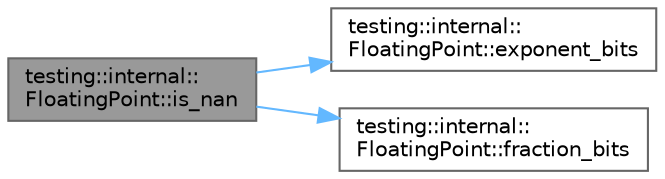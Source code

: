 digraph "testing::internal::FloatingPoint::is_nan"
{
 // LATEX_PDF_SIZE
  bgcolor="transparent";
  edge [fontname=Helvetica,fontsize=10,labelfontname=Helvetica,labelfontsize=10];
  node [fontname=Helvetica,fontsize=10,shape=box,height=0.2,width=0.4];
  rankdir="LR";
  Node1 [id="Node000001",label="testing::internal::\lFloatingPoint::is_nan",height=0.2,width=0.4,color="gray40", fillcolor="grey60", style="filled", fontcolor="black",tooltip=" "];
  Node1 -> Node2 [id="edge1_Node000001_Node000002",color="steelblue1",style="solid",tooltip=" "];
  Node2 [id="Node000002",label="testing::internal::\lFloatingPoint::exponent_bits",height=0.2,width=0.4,color="grey40", fillcolor="white", style="filled",URL="$classtesting_1_1internal_1_1_floating_point.html#af6bf8fab8df572ecb137a3516ff390ae",tooltip=" "];
  Node1 -> Node3 [id="edge2_Node000001_Node000003",color="steelblue1",style="solid",tooltip=" "];
  Node3 [id="Node000003",label="testing::internal::\lFloatingPoint::fraction_bits",height=0.2,width=0.4,color="grey40", fillcolor="white", style="filled",URL="$classtesting_1_1internal_1_1_floating_point.html#aa17337e50a2ac855719bc0676529558f",tooltip=" "];
}
